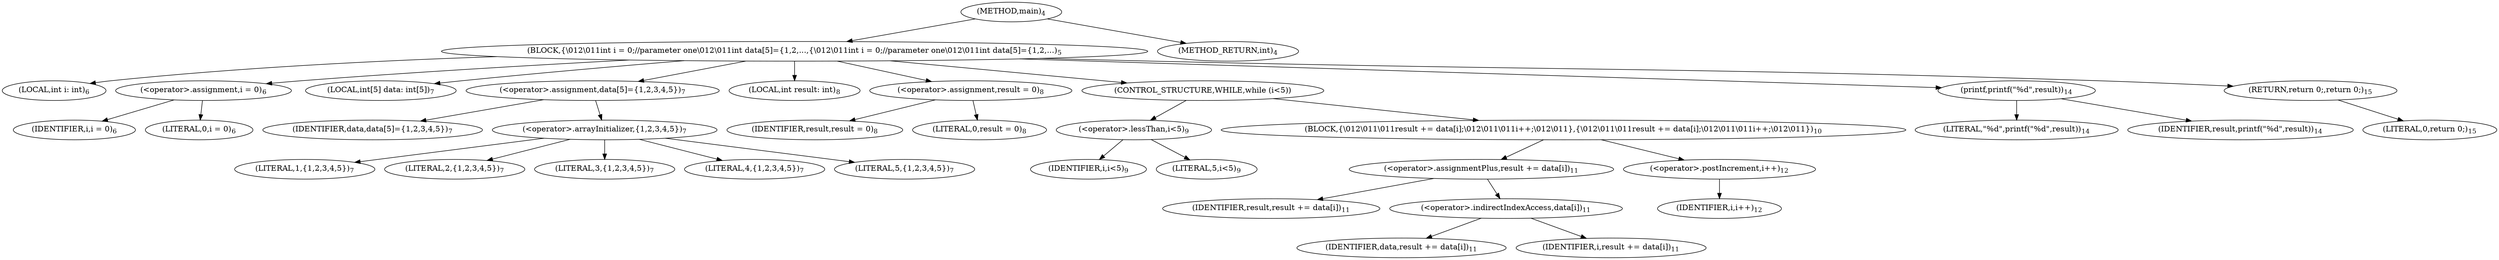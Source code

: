 digraph "main" {  
"9" [label = <(METHOD,main)<SUB>4</SUB>> ]
"10" [label = <(BLOCK,{\012\011int i = 0;//parameter one\012\011int data[5]={1,2,...,{\012\011int i = 0;//parameter one\012\011int data[5]={1,2,...)<SUB>5</SUB>> ]
"11" [label = <(LOCAL,int i: int)<SUB>6</SUB>> ]
"12" [label = <(&lt;operator&gt;.assignment,i = 0)<SUB>6</SUB>> ]
"13" [label = <(IDENTIFIER,i,i = 0)<SUB>6</SUB>> ]
"14" [label = <(LITERAL,0,i = 0)<SUB>6</SUB>> ]
"15" [label = <(LOCAL,int[5] data: int[5])<SUB>7</SUB>> ]
"16" [label = <(&lt;operator&gt;.assignment,data[5]={1,2,3,4,5})<SUB>7</SUB>> ]
"17" [label = <(IDENTIFIER,data,data[5]={1,2,3,4,5})<SUB>7</SUB>> ]
"18" [label = <(&lt;operator&gt;.arrayInitializer,{1,2,3,4,5})<SUB>7</SUB>> ]
"19" [label = <(LITERAL,1,{1,2,3,4,5})<SUB>7</SUB>> ]
"20" [label = <(LITERAL,2,{1,2,3,4,5})<SUB>7</SUB>> ]
"21" [label = <(LITERAL,3,{1,2,3,4,5})<SUB>7</SUB>> ]
"22" [label = <(LITERAL,4,{1,2,3,4,5})<SUB>7</SUB>> ]
"23" [label = <(LITERAL,5,{1,2,3,4,5})<SUB>7</SUB>> ]
"24" [label = <(LOCAL,int result: int)<SUB>8</SUB>> ]
"25" [label = <(&lt;operator&gt;.assignment,result = 0)<SUB>8</SUB>> ]
"26" [label = <(IDENTIFIER,result,result = 0)<SUB>8</SUB>> ]
"27" [label = <(LITERAL,0,result = 0)<SUB>8</SUB>> ]
"28" [label = <(CONTROL_STRUCTURE,WHILE,while (i&lt;5))> ]
"29" [label = <(&lt;operator&gt;.lessThan,i&lt;5)<SUB>9</SUB>> ]
"30" [label = <(IDENTIFIER,i,i&lt;5)<SUB>9</SUB>> ]
"31" [label = <(LITERAL,5,i&lt;5)<SUB>9</SUB>> ]
"32" [label = <(BLOCK,{\012\011\011result += data[i];\012\011\011i++;\012\011},{\012\011\011result += data[i];\012\011\011i++;\012\011})<SUB>10</SUB>> ]
"33" [label = <(&lt;operator&gt;.assignmentPlus,result += data[i])<SUB>11</SUB>> ]
"34" [label = <(IDENTIFIER,result,result += data[i])<SUB>11</SUB>> ]
"35" [label = <(&lt;operator&gt;.indirectIndexAccess,data[i])<SUB>11</SUB>> ]
"36" [label = <(IDENTIFIER,data,result += data[i])<SUB>11</SUB>> ]
"37" [label = <(IDENTIFIER,i,result += data[i])<SUB>11</SUB>> ]
"38" [label = <(&lt;operator&gt;.postIncrement,i++)<SUB>12</SUB>> ]
"39" [label = <(IDENTIFIER,i,i++)<SUB>12</SUB>> ]
"40" [label = <(printf,printf(&quot;%d&quot;,result))<SUB>14</SUB>> ]
"41" [label = <(LITERAL,&quot;%d&quot;,printf(&quot;%d&quot;,result))<SUB>14</SUB>> ]
"42" [label = <(IDENTIFIER,result,printf(&quot;%d&quot;,result))<SUB>14</SUB>> ]
"43" [label = <(RETURN,return 0;,return 0;)<SUB>15</SUB>> ]
"44" [label = <(LITERAL,0,return 0;)<SUB>15</SUB>> ]
"45" [label = <(METHOD_RETURN,int)<SUB>4</SUB>> ]
  "9" -> "10" 
  "9" -> "45" 
  "10" -> "11" 
  "10" -> "12" 
  "10" -> "15" 
  "10" -> "16" 
  "10" -> "24" 
  "10" -> "25" 
  "10" -> "28" 
  "10" -> "40" 
  "10" -> "43" 
  "12" -> "13" 
  "12" -> "14" 
  "16" -> "17" 
  "16" -> "18" 
  "18" -> "19" 
  "18" -> "20" 
  "18" -> "21" 
  "18" -> "22" 
  "18" -> "23" 
  "25" -> "26" 
  "25" -> "27" 
  "28" -> "29" 
  "28" -> "32" 
  "29" -> "30" 
  "29" -> "31" 
  "32" -> "33" 
  "32" -> "38" 
  "33" -> "34" 
  "33" -> "35" 
  "35" -> "36" 
  "35" -> "37" 
  "38" -> "39" 
  "40" -> "41" 
  "40" -> "42" 
  "43" -> "44" 
}
